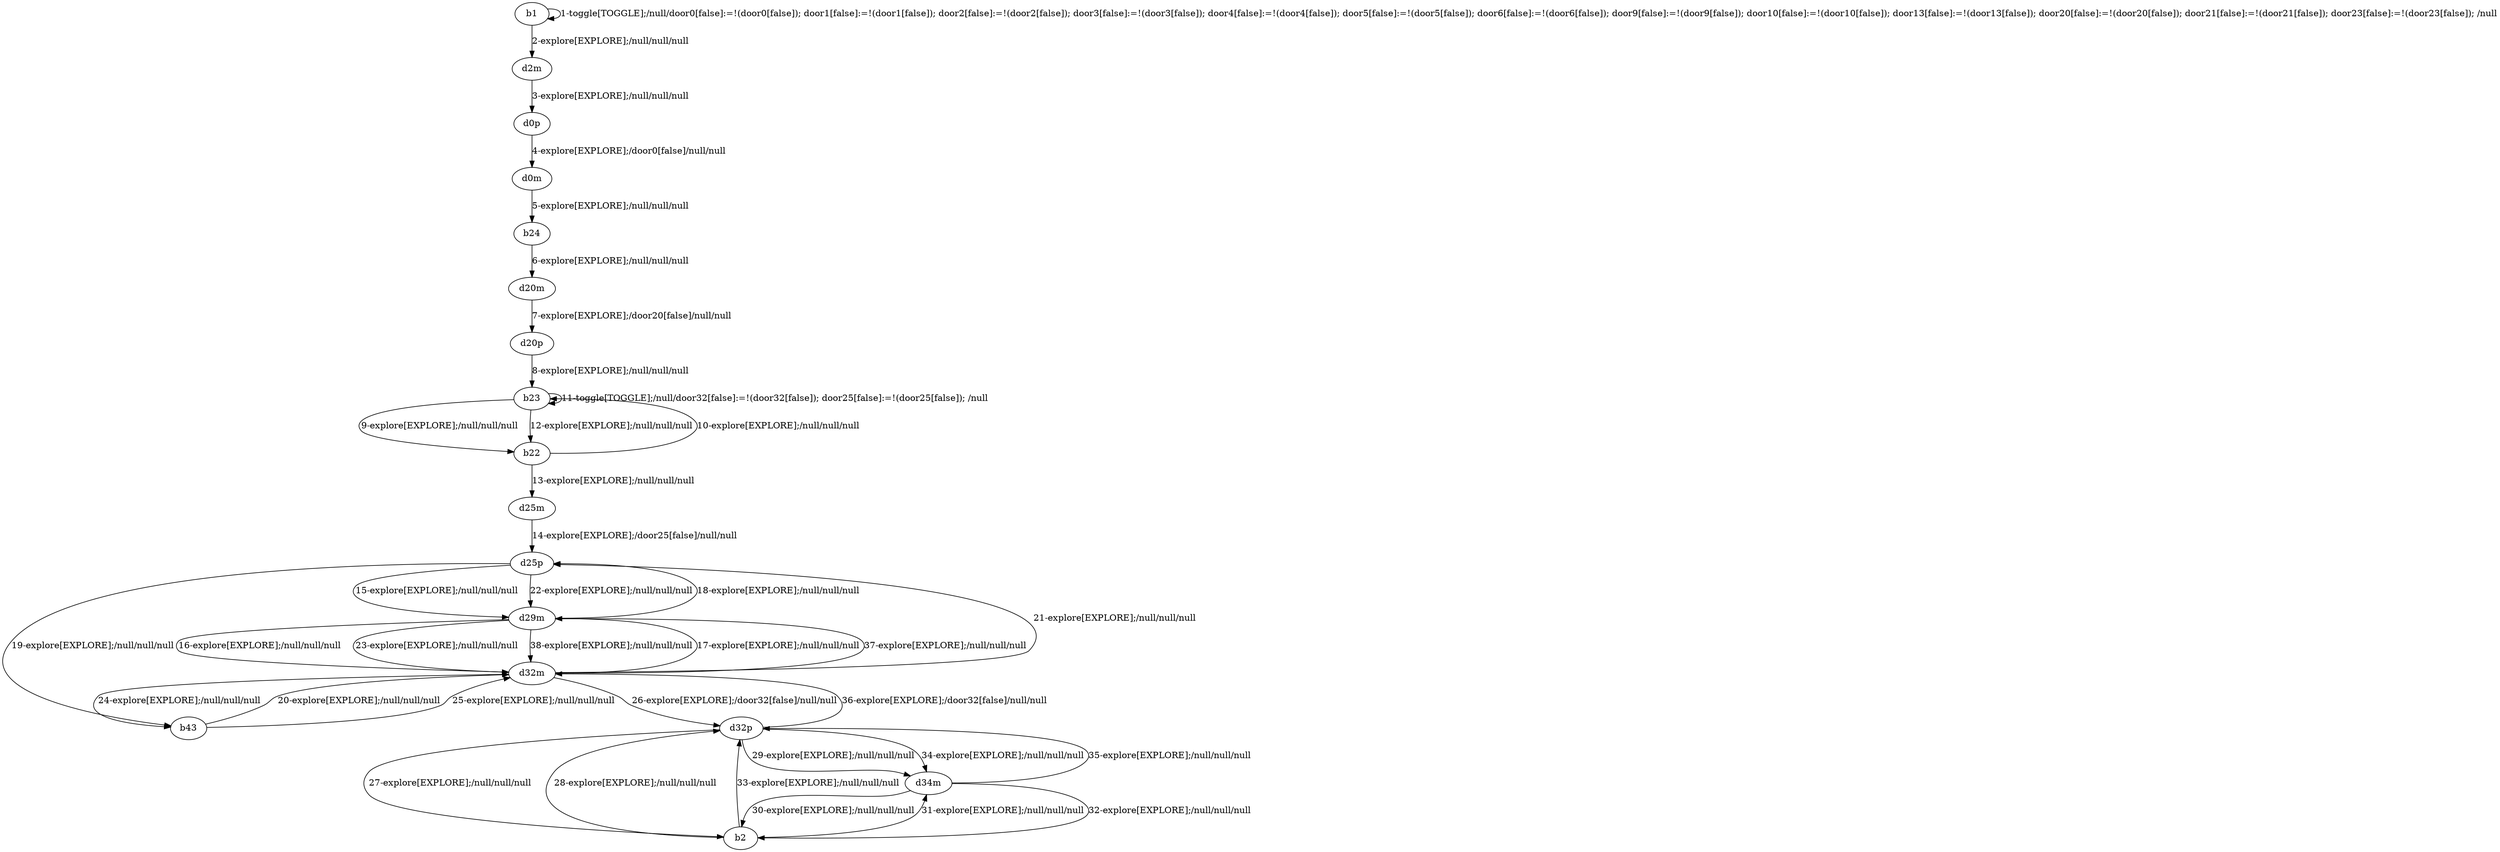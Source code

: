 # Total number of goals covered by this test: 1
# d29m --> d25p

digraph g {
"b1" -> "b1" [label = "1-toggle[TOGGLE];/null/door0[false]:=!(door0[false]); door1[false]:=!(door1[false]); door2[false]:=!(door2[false]); door3[false]:=!(door3[false]); door4[false]:=!(door4[false]); door5[false]:=!(door5[false]); door6[false]:=!(door6[false]); door9[false]:=!(door9[false]); door10[false]:=!(door10[false]); door13[false]:=!(door13[false]); door20[false]:=!(door20[false]); door21[false]:=!(door21[false]); door23[false]:=!(door23[false]); /null"];
"b1" -> "d2m" [label = "2-explore[EXPLORE];/null/null/null"];
"d2m" -> "d0p" [label = "3-explore[EXPLORE];/null/null/null"];
"d0p" -> "d0m" [label = "4-explore[EXPLORE];/door0[false]/null/null"];
"d0m" -> "b24" [label = "5-explore[EXPLORE];/null/null/null"];
"b24" -> "d20m" [label = "6-explore[EXPLORE];/null/null/null"];
"d20m" -> "d20p" [label = "7-explore[EXPLORE];/door20[false]/null/null"];
"d20p" -> "b23" [label = "8-explore[EXPLORE];/null/null/null"];
"b23" -> "b22" [label = "9-explore[EXPLORE];/null/null/null"];
"b22" -> "b23" [label = "10-explore[EXPLORE];/null/null/null"];
"b23" -> "b23" [label = "11-toggle[TOGGLE];/null/door32[false]:=!(door32[false]); door25[false]:=!(door25[false]); /null"];
"b23" -> "b22" [label = "12-explore[EXPLORE];/null/null/null"];
"b22" -> "d25m" [label = "13-explore[EXPLORE];/null/null/null"];
"d25m" -> "d25p" [label = "14-explore[EXPLORE];/door25[false]/null/null"];
"d25p" -> "d29m" [label = "15-explore[EXPLORE];/null/null/null"];
"d29m" -> "d32m" [label = "16-explore[EXPLORE];/null/null/null"];
"d32m" -> "d29m" [label = "17-explore[EXPLORE];/null/null/null"];
"d29m" -> "d25p" [label = "18-explore[EXPLORE];/null/null/null"];
"d25p" -> "b43" [label = "19-explore[EXPLORE];/null/null/null"];
"b43" -> "d32m" [label = "20-explore[EXPLORE];/null/null/null"];
"d32m" -> "d25p" [label = "21-explore[EXPLORE];/null/null/null"];
"d25p" -> "d29m" [label = "22-explore[EXPLORE];/null/null/null"];
"d29m" -> "d32m" [label = "23-explore[EXPLORE];/null/null/null"];
"d32m" -> "b43" [label = "24-explore[EXPLORE];/null/null/null"];
"b43" -> "d32m" [label = "25-explore[EXPLORE];/null/null/null"];
"d32m" -> "d32p" [label = "26-explore[EXPLORE];/door32[false]/null/null"];
"d32p" -> "b2" [label = "27-explore[EXPLORE];/null/null/null"];
"b2" -> "d32p" [label = "28-explore[EXPLORE];/null/null/null"];
"d32p" -> "d34m" [label = "29-explore[EXPLORE];/null/null/null"];
"d34m" -> "b2" [label = "30-explore[EXPLORE];/null/null/null"];
"b2" -> "d34m" [label = "31-explore[EXPLORE];/null/null/null"];
"d34m" -> "b2" [label = "32-explore[EXPLORE];/null/null/null"];
"b2" -> "d32p" [label = "33-explore[EXPLORE];/null/null/null"];
"d32p" -> "d34m" [label = "34-explore[EXPLORE];/null/null/null"];
"d34m" -> "d32p" [label = "35-explore[EXPLORE];/null/null/null"];
"d32p" -> "d32m" [label = "36-explore[EXPLORE];/door32[false]/null/null"];
"d32m" -> "d29m" [label = "37-explore[EXPLORE];/null/null/null"];
"d29m" -> "d32m" [label = "38-explore[EXPLORE];/null/null/null"];
}